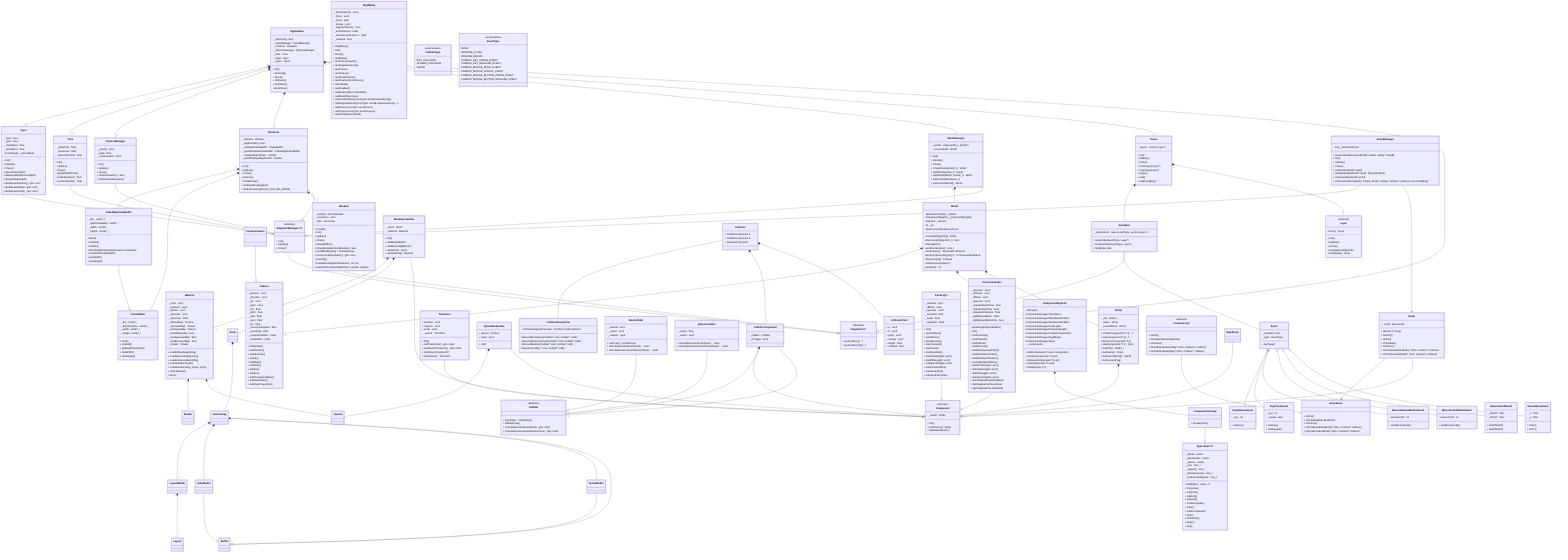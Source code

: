 classDiagram
    direction TB
    class Singleton~T~{
        <<abstract>>
        + GetInstance() T*
        + GetInstancePtr() T*
    }
    class SingletonManager~T~{
        <<abstract>>
        + Init()
        + Update()
        + Close()
    }
    class Application{
        - _isRunning : bool
        - _worldManager : WorldManager*
        - _renderer : Renderer*
        - _physicsManager : PhysicsManager*
        - _time : Time*
        - _input : Input*
        - _onion : Onion
        + Init()
        + Running()
        + Close()
        + OnEvent()
        + GetOnion()
        - MustClose()
    }
    class Time{
        - _deltaTime : float
        - _timeScale : float
        - _lastFrameTime : float
        + Init()
        + Update()
        + Close()
        - UpdateDeltaTime()
        + GetDeltaTime() float
        + GetTimeScale() float
    }

    %% Rendering System Classes
    class Renderer{
        - _window : Window*
        - _depthCulling : bool
        - _shadowFrameBuffer : FrameBuffer*
        - _pointShadowFrameBuffer : CubeMapFrameBuffer*
        - _shadowMapShader : Shader*
        - _pointShadowMapShader : Shader*
        + Init()
        + Update()
        + Close()
        + Render()
        + GetWindow()
        + SetDepthCulling(bool)
        + SetFaceCulling(FACE_CULLING_MODE)
    }
    class Window{
        - _window : GLFWwindow*
        - _resolution : vec2
        - _title : const char*
        + Create()
        + Init()
        + Update()
        + Close()
        + SwapBuffers()
        + ShouldHandleCloseWindow() bool
        + GetGlfwWindow() GLFWwindow*
        + GetCurrentResolution() glm::vec2
        + GetTitle()
        + HandleResize(GLFWwindow*, int, int)
        + HandleMouse(GLFWwindow*, double, double)
    }
    class Camera{
        - _position : vec3
        - _direction : vec3
        - _up : vec3
        - _right : vec3
        - _fov : float
        - _pitch : float
        - _yaw : float
        - _near : float
        - _far : float
        - _movementSpeed : float
        - _sensitivity : float
        - _projectionMatrix : mat4
        - _viewMatrix : mat4
        + OnUpdate()
        + GetPosition()
        + GetDirection()
        + GetUp()
        + GetRight()
        + GetNear()
        + GetFar()
        + GetFov()
        + GetProyectionMatrix()
        + GetViewMatrix()
        + GetViewProyection()
    }

    class CustomCamera{
        ...
    }

    CustomCamera --|> Camera


%%    class Mesh{
%%        -VertexArray* _vao
%%        -vector~float~ _vertices
%%        -uint32_t _numVertices
%%        -vector~uint32_t~ _indices
%%        -uint32_t _numIndicess
%%        +AddVertices(float*, uint32_t)
%%        +AddIndices(uint32_t*, uint32_t)
%%        +Build()
%%        +Draw()
%%        +Bind()
%%        +Unbind()
%%        +CreateBox() Mesh*
%%        +CreateSphere() Mesh*
%%        +CreatePlane() Mesh*
%%        +Debug()
%%        +GetVertexArray() VertexArray&
%%        +GetNumVertices() uint32_t
%%        +GetNumIndices() uint32_t
%%        +SetLayoutBuffer(LayoutBuffer)
%%    }

    class Material{
        - _color : vec3
        - _ambient : vec3
        - _diffuse : vec3
        - _specular : vec3
        - _shininess : float
        - _diffuseMap : Texture*
        - _specularMap : Texture*
        - _emissionMap : Texture*
        - _hasDiffuseMap : bool
        - _hasSpecularMap : bool
        - _hasEmissionMap : bool
        - _shader : Shader*
        + LoadDiffuseMap(string)
        + LoadSpecularMap(string)
        + LoadEmissionMap(string)
        + LoadShader(Shader)
        + LoadShader(string, string, string)
        + UnsetShader()
        + Bind()
    }

%%    class Shader{
%%        -uint32_t _shaderUID
%%        -map~GLenum, string~ _shaderSources
%%        -map~GLenum, string~ _filePaths
%%        -string _debugName
%%        -bool _isCompiled
%%        -static map~string, Shader*~ _shadersCache
%%        +LoadShader(string, string, string) Shader*
%%        +LoadShader(string, string, string, string) Shader*
%%        +Debug()
%%        +SetBool(string, bool)
%%        +SetFloat(string, float)
%%        +SetFloat2(string, glm::vec2)
%%        +SetFloat3(string, glm::vec3)
%%        +SetFloat4(string, glm::vec4)
%%        +SetInt(string, int)
%%        +SetIntArray(string, int*, uint32_t)
%%        +SetMat4(string, glm::mat4)
%%        +Bind()
%%        +Unbind()
%%    }

%%    class Texture{
%%        -uint32_t _uid
%%        -uint32_t _width
%%        -uint32_t _height
%%        -uint8_t _channels
%%        -string _path
%%        +Bind(GLenum)
%%        +Delete()
%%        +GetUID() uint32_t
%%        +GetWidth() uint32_t
%%        +GetHeight() uint32_t
%%        +GetSize() glm::vec2
%%        +GetPath() string
%%        +IsLoaded() bool
%%    }

%%    class Buffer{
%%        <<abstract>>
%%        #uint32_t _uid
%%        +Bind()
%%        +Unbind()
%%        +GetUid() uint32_t
%%    }
%%    class VertexBuffer{
%%        +Bind()
%%        +Unbind()
%%    }
%%    class IndexBuffer{
%%        -uint32_t _count
%%        +Bind()
%%        +Unbind()
%%        +GetCount() uint32_t
%%    }
%%    class VertexArray{
%%        -vector~VertexBuffer*~ _vertexBuffers
%%        -IndexBuffer* _indexBuffer
%%        -LayoutBuffer _layoutBuffer
%%        +Bind()
%%        +Unbind()
%%        +AddVertexBuffer(VertexBuffer&)
%%        +AddIndexBuffer(IndexBuffer&)
%%        +CreateVertexBuffer(float*, uint32_t)
%%        +CreateIndexBuffer(uint32_t*, uint32_t)
%%        +GetVertexBuffers() vector~VertexBuffer*~&
%%        +GetIndexBuffer() IndexBuffer*&
%%        +GetLayoutBuffer() LayoutBuffer&
%%        +SetLayoutBuffer(LayoutBuffer)
%%    }
%%    class LayoutBuffer{
%%        -vector~Layout~ _layouts
%%        -uint32_t _size
%%        +Build()
%%        +Enable()
%%        +Add(Layout)
%%        +Bind()
%%        +Unbind()
%%        +Debug()
%%        +ToString() string
%%    }
%%    class Layout{
%%        +string _name
%%        +uint32_t _position
%%        +DataType _type
%%        +uint32_t _size
%%        +uint32_t _offset
%%    }
    class FrameBuffer{
        - _fbo : uint32_t
        - _depthTexture : uint32_t
        - _width : uint32_t
        - _height : uint32_t

        + bind()
        + Unbind()
        + getDepthTextureID()
        + GetWidth()
        + GetHeight()
    }
    class CubeMapFrameBuffer{
        - _fbo : uint32_t
        - _depthCubeMap : uint32_t
        - _width : uint32_t
        - _height : uint32_t

        + Bind()
        + Unbind()
        + Delete()
        + BindDepthCubeMap(GLenum textureUnit)
        + GetDepthCubeMapID()
        + GetWidth()
        + GetHeight()
    }

    %% World and Entity System Classes
    class World{
        -SparseSet~Entity~ _entities
        -ComponentRegistry _componentRegistry
        -Camera* _camera
        -int _uid
        +static int worldInstanceCount
        +CreateEntity(string) Entity*
        +RemoveEntity(uint32_t) bool
        +DebugPrint()
        +GetNumEntities() size_t
        +GetEntities() SparseSet~Entity~&
        +GetComponentRegistry() ComponentRegistry&
        +GetCamera() Camera*
        +SetCamera(Camera*)
        +GetUID() int
    }
    class WorldManager{
        - _worlds : map~uint32_t, World*~
        - _currentWorld : World*
        + Init()
        + Update()
        + Close()
        + CreateWorld(uint32_t) World*
        + GetWorld(uint32_t) World*
        + AddWorld(World*, uint32_t) World*
        + SetCurrentWorld(size_t)
        + GetCurrentWorld() World*
    }
    class Entity{
        - _uid : uint32_t
        - _name : string
        - _parentWorld : World*
        + CreateComponent~T~() T*
        + GetComponent~T~() T*
        + RemoveComponent~T~()
        + HasComponent~T~() bool
        + GetUID() uint32_t
        + GetName() string
        + GetParentWorld() World*
        + SetName(string)
    }
    class Component{
        <<abstract>>
        - _owner : Entity*
        + Init()
        + GetOwner() Entity*
        + SetOwner(Entity*)
    }
    class Transform{
        + position : vec3
        + rotation : vec3
        + scale : vec3
        - _parent : Transform*
        + Init()
        + GetTransform() glm::mat4
        + GetWorldTransform() glm::mat4
        + SetParent(Transform*)
        + GetParent() Transform*
    }
    class MeshRenderable{
        - _mesh : Mesh*
        - _material : Material*
        + Init()
        + SetMesh(Mesh*)
        + SetMaterial(Material*)
        + GetMesh() Mesh*
        + GetMaterial() Material*
    }
    class SpriteRenderable{
        + texture : Texture
        + color : vec4
        + Init()
    }
    class ComponentRegistry{
        - std::tuple~
        ComponentStorage~Transform~,
        ComponentStorage~MeshRenderable~,
        ComponentStorage~SpriteRenderable~,
        ComponentStorage~PointLight~,
        ComponentStorage~DirectionalLight~,
        ComponentStorage~ColliderComponent~,
        ComponentStorage~RigidBody~,
        ComponentStorage~Tag~>
        ~ _components;

        + AddComponent~T~(uid, component)
        + CreateComponent~T~(uid)
        + RemoveComponent~T~(uid)
        + HasComponent~T~(uid)
        + GetStorage~T~()
    }

    class ComponentStorage{
        + Create(index)
    }

    class SparseSet~T~{
        - _dense : vector<T>
        - _denseIndex : vector<int>
        - _sparse : vector<int>
        - _size : size_t
        - _capacity : size_t
        - _denseCapacity : size_t
        - _lastInsertedSparse : size_t

        + Add(index , value : T)
        + Pop(index)
        + Get(index)
        + GetFirst()
        + GetLast()
        + Contains(index)
        + Clear()
        + GetDenseIndex()
        + Print()
        + PrintIndex()
        + begin()
        + end()
    }

    %% Physics System Classes
    class PhysicsManager{
        - _gravity : vec3
        - _beta : float
        - _onSimulation : bool
        + Init()
        + Update()
        + Close()
        + IsOnSimulation() bool
        + SetOnSimulation(bool)
    }

    class RigidBody{
        - _linearVelocity : vec3
        - _force : vec3
        - _mass : float
        - _torque : vec3
        - _angularVelocity : vec3
        - _inertiaTensor : mat3
        - _inverseInertiaTensor : mat3
        - _enabled : bool

        + RigidBody()
        + Init()
        + Reset()
        + GetMass()
        + GetLinearVelocity()
        + GetAngularVelocity()
        + GetForce()
        + GetTorque()
        + GetInertiaTensor()
        + GetInverseInertiaTensor()
        + IsEnabled()
        + GetEnabled()
        + SetEnabled(bool isEnabled)
        + SetMass(float mass)
        + SetLinearVelocity(const glm::vec3& linearVelocity)
        + SetAngularVelocity(const glm::vec3& angularVelocity)s
        + SetForce(const glm::vec3& force)
        + SetTorque(const glm::vec3& torque)
        + SetInertiaTensor(mat3)
    }

    class ColliderType{
        <<enumeration>>
        BOX_COLLIDER
        SPHERE_COLLIDER
        COUNT
    }

    class Collider{
        <<abstract>>
        + GetType() ColliderType
        + DebugDraw()
        + CalculateInertiaTensor(float) glm::mat3
        + CalculateInverseInertiaTensor(float) glm::mat3
    }

    class BoxCollider{
        - _extents : vec3
        - _center : vec3
        - _rotation : quat
        + GetType() ColliderType
        + CalculateInertiaTensor(float) : mat3
        + CalculateInverseInertiaTensor(float) : mat3
    }

    class SphereCollider{
        - _radius : float
        - _center : vec3
        + CalculateInertiaTensor(float) : mat3
        + CalculateInverseInertiaTensor(float) : mat3
    }

    class ColliderComponent{
        - _collider : Collider*
        - _isTrigger : bool
    }

    class Collision{
        + ColliderComponent A
        + ColliderComponent B
        + CollisionPoint point
    }

    class CollisionPoint{
        + a : vec3
        + b : vec3
        + point : vec3
        + normal : vec3
        + length : float
        + collided : bool
    }

    class CollisionDispatcher{
        - CollisionDispatchFunction : function~CollisionPoint~
        IntersectBoxSphere(Collider* colA, Collider* colB);
        IntersectSphereSphere(Collider* colA, Collider* colB);
        IntersectBoxBox(Collider* colA, Collider* colB);
        Dispatch(Collider* colA, Collider* colB);
    }

    Collision "*" *-- "1" CollisionPoint
    Collision "*" *-- "2" ColliderComponent
    ColliderComponent -- Collider
    Collision -- CollisionDispatcher

    %% Light Components
    class PointLight{
        - _ambient : vec3
        - _diffuse : vec3
        - _specular : vec3
        - _constant : float
        - _linear : float
        - _quadratic : float
        + Init()
        + GetAmbient()
        + GetDiffuse()
        + GetSpecular()
        + GetConstant()
        + GetLinear()
        + GetQuadratic()
        + SetAmbient(glm::vec3)
        + SetDiffuse(glm::vec3)
        + SetSpecular(glm::vec3)
        + SetConstant(float)
        + SetLinear(float)
        + SetQuadratic(float)
    }
    class DirectionalLight{
        - _direction : vec3
        - _ambient : vec3
        - _diffuse : vec3
        - _specular : vec3
        - _shadowNearPlane : float
        - _shadowFarPlane : float
        - _shadowOrthoSize : float
        - _lightSpaceMatrix : mat4
        - _lightSpaceMatrixDirty : bool
        - UpdateLightSpaceMatrix()
        + Init()
        + GetDirection()
        + GetAmbient()
        + GetDiffuse()
        + GetSpecular()
        + GetShadowNearPlane()
        + GetShadowFarPlane()
        + GetShadowOrthoSize()
        + GetLightSpaceMatrix()
        + SetDirection(glm::vec3)
        + SetAmbient(glm::vec3)
        + SetDiffuse(glm::vec3)
        + SetSpecular(glm::vec3)
        + SetShadowNearPlane(float)
        + SetShadowFarPlane(float)
        + SetShadowOrthoSize(float)
    }

    %% Input System
    class Input{
        - _xpos : float
        - _ypos : float
        - _xDeltaPos : float
        - _yDeltaPos : float
        - CursorMode _cursorMode
        + Init()
        + Update()
        + Close()
        + IsKeyPressed(int)
        + IsMouseButtonPressed(int)
        + IsKeyReleased(int)
        + GetMousePosition() glm::vec2
        + GetMouseDelta() glm::vec2
        + GetMouseScroll() glm::vec2
    }

    class Layer{
        <<abstract>>
        # string _name
        + Init()
        + Update()
        + Close()
        + HandleEvent(Event&)
        + GetName() string
    }
    class Onion{
        - _layers : vector~Layer*~
        %% - _eventBus : EventBus*
        + Init()
        + Update()
        + Close()
        + PushLayer(Layer*)
        + PopLayer(Layer*)
        + begin()
        + end()
        + GetEventBus()
    }
    class EventBus{
        - _subscribers : map~EventType, vector~Layer*~~
        + Subscribe(EventType, Layer*)
        + Unsubscribe(EventType, Layer*)
        + Notify(Event&)
    }

    class EventType{
        <<enumeration>>
        NONE
        WINDOW_CLOSE
        WINDOW_RESIZE
        COMETA_KEY_PRESS_EVENT
        COMETA_KEY_RELEASE_EVENT
        COMETA_MOUSE_MOVE_EVENT
        COMETA_MOUSE_SCROLL_EVENT
        COMETA_MOUSE_BUTTON_PRESS_EVENT
        COMETA_MOUSE_BUTTON_RELEASE_EVENT
    }

    class Event{
        - _handled : bool
        - _type : EventType
        + GetType()
    }

    class MouseMoveEvent{
        - _x : float
        - _y : float
        + GetX()
        + GetY()
    }

    class MouseScrollEvent{
        - _offsetX : float
        - _offsetY : float
        + GetOffsetX()
        + GetOffsetY()
    }

    class MousePressButtonEvent{
        - mouseCode : int
        + GetMouseCode()
    }

    class MouseReleaseButtonEvent{
        - mouseCode : int
        + GetMouseCode()
    }

    class KeyPressEvent{
        - _key : int
        - _repeat : bool
        + GetKey()
        + GetRepeat()
    }

    class KeyReleaseEvent{
        - _key : int
        + GetKey()
    }

    %% Scripting
    class ScriptManager{
        - map<uint64_t, bool> _activeCollisions
        + GenerateCollisionKey(Entity* entityA, Entity* entityB)
        + Init()
        + Update()
        + Close()
        + InitScripts(World* world)
        + UpdateScripts(World* world, float deltaTime)
        + CloseScripts(World* world)
        + ProcessCollision(Entity* entityA, Entity* entityB, Collision* collision, bool isColliding)
    }

    class Script{
        - _script : BaseScript*
        + Attach~T~(Args)
        + Detach()
        + OnInit()
        + OnUpdate()
        + OnClose()
        + OnCollisionEnter(Entity* other, Collision* collision)
        + OnCollisionExit(Entity* other, Collision* collision)
    }

    class BaseScript{
        + OnInit()
        + OnUpdate(float deltaTime)
        + OnClose()
        + OnCollisionEnter(Entity* other, Collision* collision)
        + OnCollisionExit(Entity* other, Collision* collision)
    }

    class CustomScript{
        <<abstract>>
        + OnInit()
        + OnUpdate(float deltaTime)
        + OnClose()
        + OnCollisionEnter(Entity* other, Collision* collision)
        + OnCollisionExit(Entity* other, Collision* collision)
    }

    Script --|> Component
    Script --> BaseScript
    CustomScript --|> BaseScript
    ScriptManager --> Script
    ScriptManager --|> SingletonManager

    %% Events
    Event <|-- MouseMoveEvent
    Event <|-- MouseScrollEvent
    Event <|-- MousePressButtonEvent
    Event <|-- MouseReleaseButtonEvent
    Event <|-- KeyPressEvent
    Event <|-- KeyReleaseEvent


    SingletonManager --|> Singleton
    Application --|> Singleton
    Renderer --|> SingletonManager
    Window --|> Singleton
    Time --|> SingletonManager
    WorldManager --|> SingletonManager
    PhysicsManager --|> SingletonManager
    Input --|> SingletonManager
    EventBus --|> Singleton

    VertexBuffer --|> Buffer
    IndexBuffer --|> Buffer
    VertexArray --|> Buffer
    CubeMapFrameBuffer --|> FrameBuffer

    BoxCollider --|> Collider
    SphereCollider --|> Collider

    Transform --|> Component
    MeshRenderable --|> Component
    SpriteRenderable --|> Component
    PointLight --|> Component
    DirectionalLight --|> Component
    ColliderComponent --|> Component
    Rigidbody --|> Component

    %% Composition Relationships
    Application "1" *-- "1" Onion
    Application "1" *-- "1" WorldManager
    Application "1" *-- "1" Renderer
    Application "1" *-- "1" PhysicsManager
    Application "1" *-- "1" Time
    Application "1" *-- "1" Input

    Renderer "1" *-- "1" Window
    Renderer "1" *-- "1" FrameBuffer
    Renderer "1" *-- "1" CubeMapFrameBuffer
%%    Renderer "1" *-- "*" Shader

    World "1" *-- "*" Entity
    World "1" *-- "1" ComponentRegistry
    World "1" *-- "1" Camera
    WorldManager "1" *-- "*" World

    Entity "1" *-- "*" Component

    ComponentRegistry "1" *-- "*" ComponentStorage
    ComponentStorage --|> SparseSet

    Mesh "1" *-- "1" VertexArray
    Material "1" *-- "*" Texture
    Material "1" *-- "1" Shader

    VertexArray "1" *-- "*" VertexBuffer
    VertexArray "1" *-- "1" IndexBuffer
    VertexArray "1" *-- "1" LayoutBuffer
    LayoutBuffer "1" *-- "*" Layout

    MeshRenderable "1" *-- "1" Mesh
    MeshRenderable "1" *-- "1" Material
    SpriteRenderable "1" *-- "1" Texture

    ColliderComponent "1" *-- "1" Collider

    Onion "1" *-- "*" Layer
    Onion "1" *-- "1" EventBus
    EventBus -- Event